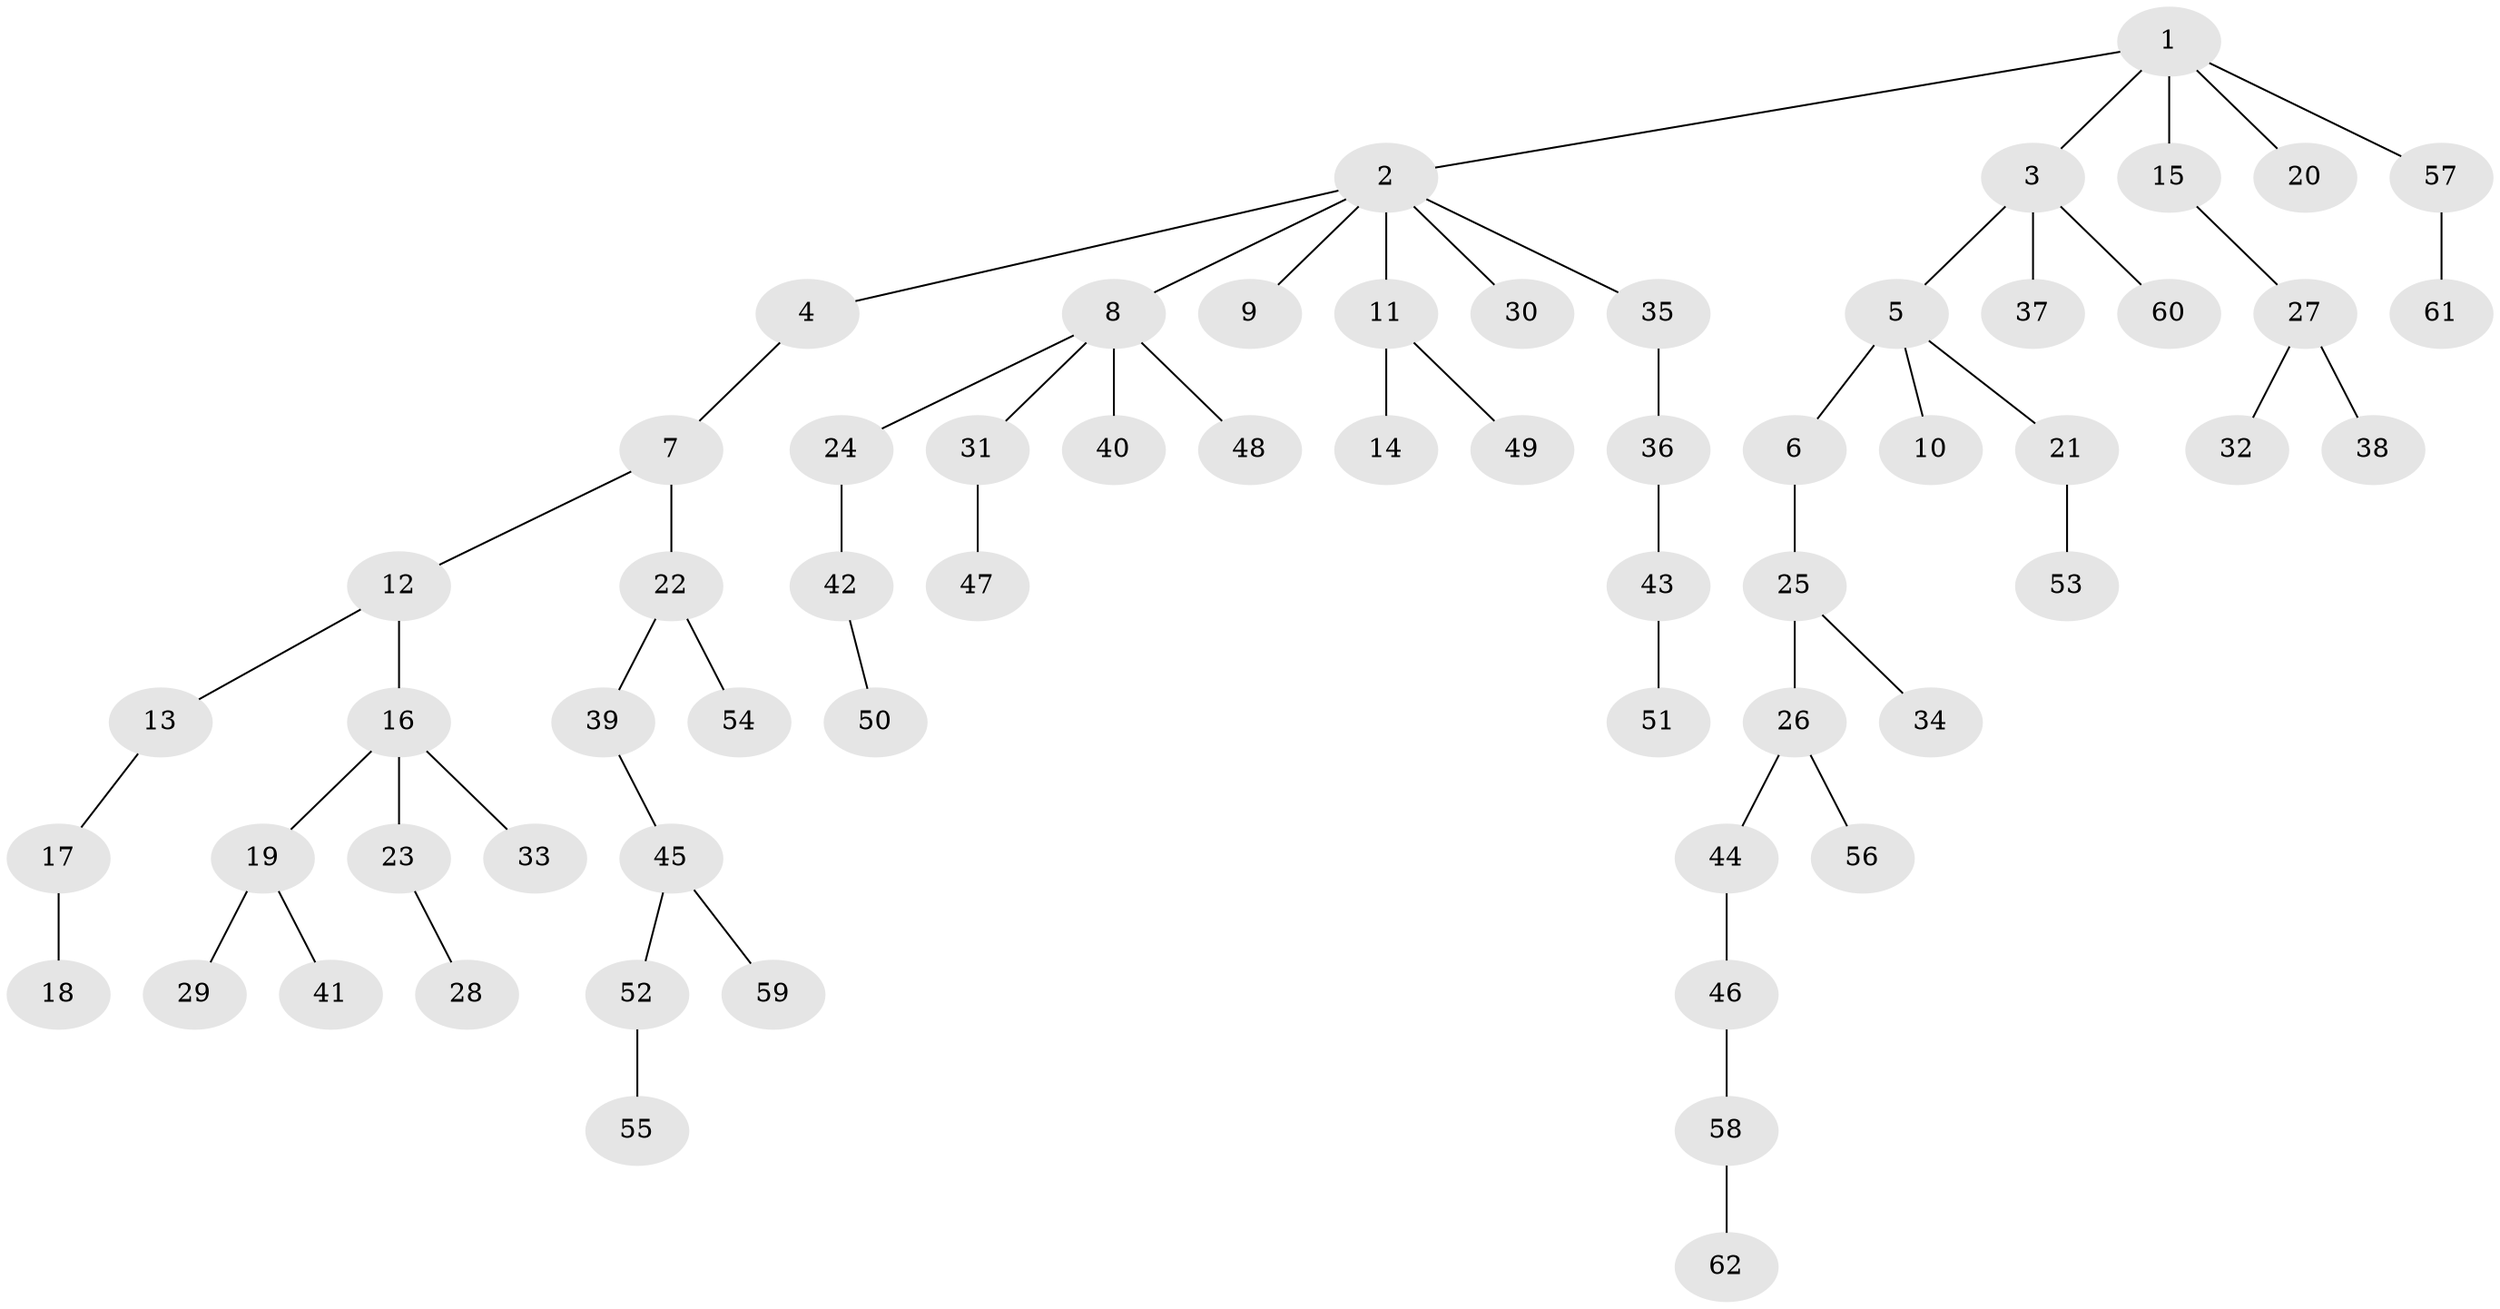// coarse degree distribution, {4: 0.09523809523809523, 6: 0.023809523809523808, 3: 0.09523809523809523, 2: 0.2619047619047619, 1: 0.5, 5: 0.023809523809523808}
// Generated by graph-tools (version 1.1) at 2025/42/03/06/25 10:42:02]
// undirected, 62 vertices, 61 edges
graph export_dot {
graph [start="1"]
  node [color=gray90,style=filled];
  1;
  2;
  3;
  4;
  5;
  6;
  7;
  8;
  9;
  10;
  11;
  12;
  13;
  14;
  15;
  16;
  17;
  18;
  19;
  20;
  21;
  22;
  23;
  24;
  25;
  26;
  27;
  28;
  29;
  30;
  31;
  32;
  33;
  34;
  35;
  36;
  37;
  38;
  39;
  40;
  41;
  42;
  43;
  44;
  45;
  46;
  47;
  48;
  49;
  50;
  51;
  52;
  53;
  54;
  55;
  56;
  57;
  58;
  59;
  60;
  61;
  62;
  1 -- 2;
  1 -- 3;
  1 -- 15;
  1 -- 20;
  1 -- 57;
  2 -- 4;
  2 -- 8;
  2 -- 9;
  2 -- 11;
  2 -- 30;
  2 -- 35;
  3 -- 5;
  3 -- 37;
  3 -- 60;
  4 -- 7;
  5 -- 6;
  5 -- 10;
  5 -- 21;
  6 -- 25;
  7 -- 12;
  7 -- 22;
  8 -- 24;
  8 -- 31;
  8 -- 40;
  8 -- 48;
  11 -- 14;
  11 -- 49;
  12 -- 13;
  12 -- 16;
  13 -- 17;
  15 -- 27;
  16 -- 19;
  16 -- 23;
  16 -- 33;
  17 -- 18;
  19 -- 29;
  19 -- 41;
  21 -- 53;
  22 -- 39;
  22 -- 54;
  23 -- 28;
  24 -- 42;
  25 -- 26;
  25 -- 34;
  26 -- 44;
  26 -- 56;
  27 -- 32;
  27 -- 38;
  31 -- 47;
  35 -- 36;
  36 -- 43;
  39 -- 45;
  42 -- 50;
  43 -- 51;
  44 -- 46;
  45 -- 52;
  45 -- 59;
  46 -- 58;
  52 -- 55;
  57 -- 61;
  58 -- 62;
}
